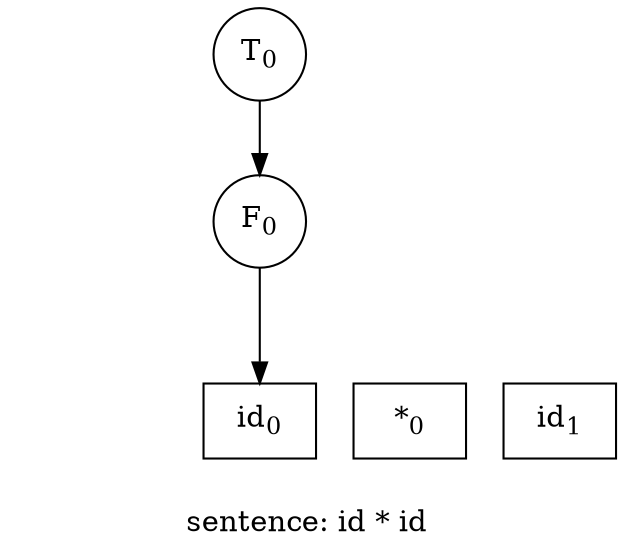 digraph {
label="sentence: id * id "
node [shape=circle];
compound=true;
rank1 [style = invis];
{
rank = same;
node [shape=box];
rank1 
 -> "1366271612752_1"
 -> "1366272521104_1"
 -> "1366272553616_1"
 [style = invis];
}
"1366272549904_1"[label = <T<SUB>0</SUB>>];
"1366272549904_1" -> "1366272553488_1"
"1366272553488_1"[label = <F<SUB>0</SUB>>];
"1366272553488_1" -> "1366271612752_1"
"1366271612752_1"[label = <id<SUB>0</SUB>>];
"1366272553616_1"[label = <id<SUB>1</SUB>>];
"1366272521104_1"[label = <*<SUB>0</SUB>>];
}
